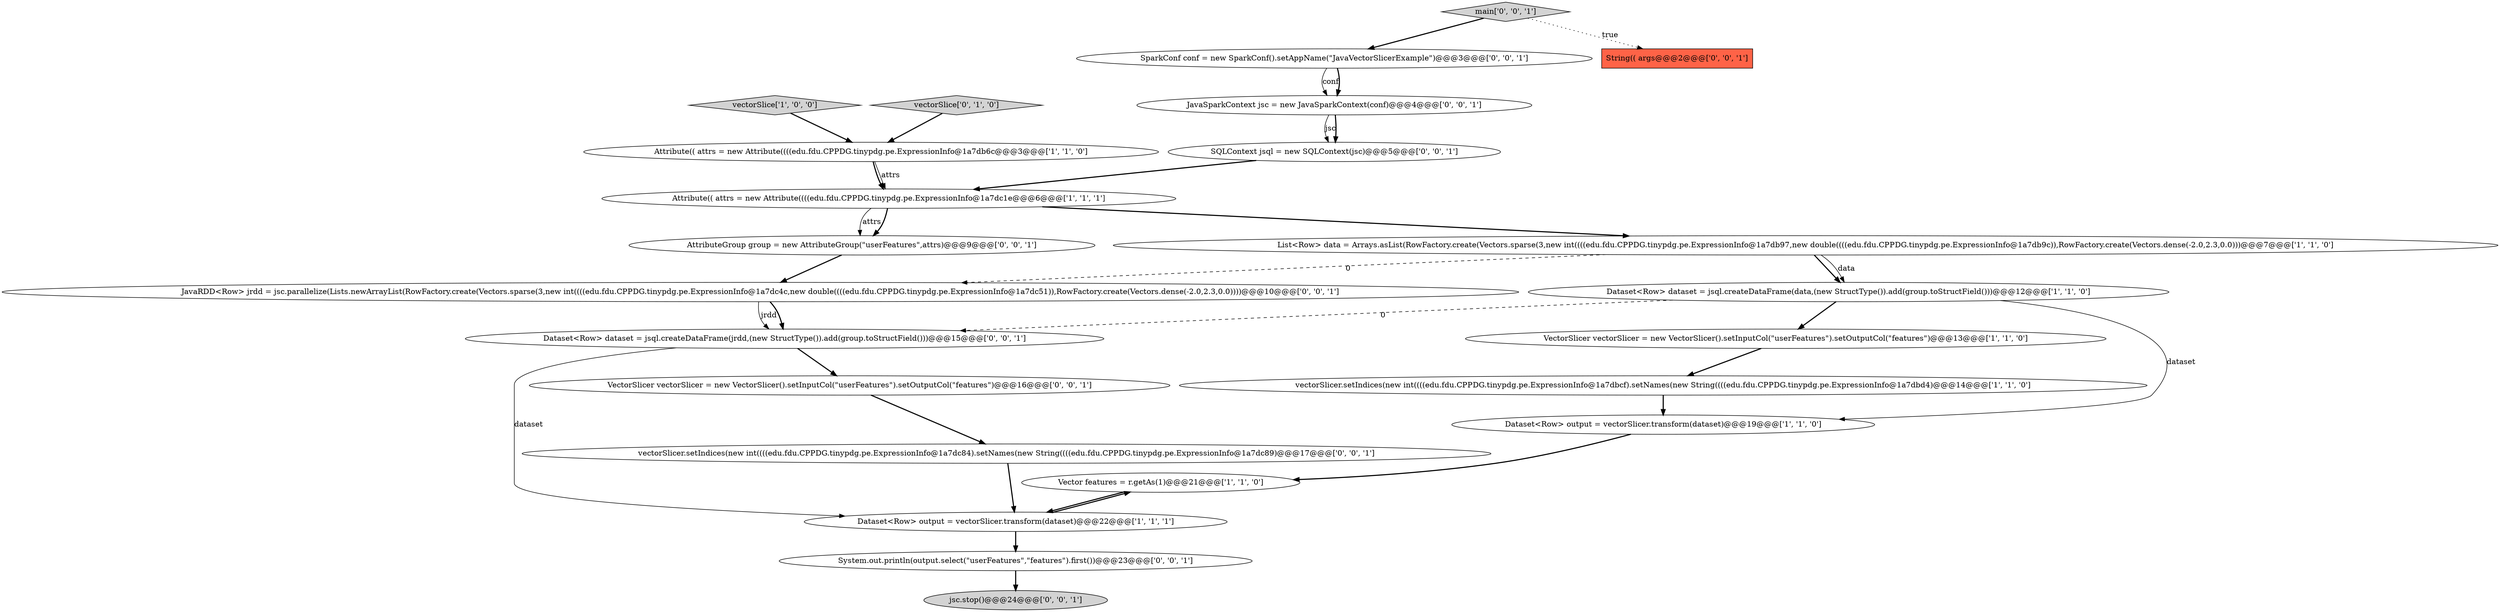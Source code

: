 digraph {
2 [style = filled, label = "Vector features = r.getAs(1)@@@21@@@['1', '1', '0']", fillcolor = white, shape = ellipse image = "AAA0AAABBB1BBB"];
3 [style = filled, label = "vectorSlice['1', '0', '0']", fillcolor = lightgray, shape = diamond image = "AAA0AAABBB1BBB"];
17 [style = filled, label = "AttributeGroup group = new AttributeGroup(\"userFeatures\",attrs)@@@9@@@['0', '0', '1']", fillcolor = white, shape = ellipse image = "AAA0AAABBB3BBB"];
12 [style = filled, label = "SparkConf conf = new SparkConf().setAppName(\"JavaVectorSlicerExample\")@@@3@@@['0', '0', '1']", fillcolor = white, shape = ellipse image = "AAA0AAABBB3BBB"];
9 [style = filled, label = "Dataset<Row> output = vectorSlicer.transform(dataset)@@@22@@@['1', '1', '1']", fillcolor = white, shape = ellipse image = "AAA0AAABBB1BBB"];
4 [style = filled, label = "vectorSlicer.setIndices(new int((((edu.fdu.CPPDG.tinypdg.pe.ExpressionInfo@1a7dbcf).setNames(new String((((edu.fdu.CPPDG.tinypdg.pe.ExpressionInfo@1a7dbd4)@@@14@@@['1', '1', '0']", fillcolor = white, shape = ellipse image = "AAA0AAABBB1BBB"];
13 [style = filled, label = "String(( args@@@2@@@['0', '0', '1']", fillcolor = tomato, shape = box image = "AAA0AAABBB3BBB"];
22 [style = filled, label = "main['0', '0', '1']", fillcolor = lightgray, shape = diamond image = "AAA0AAABBB3BBB"];
8 [style = filled, label = "VectorSlicer vectorSlicer = new VectorSlicer().setInputCol(\"userFeatures\").setOutputCol(\"features\")@@@13@@@['1', '1', '0']", fillcolor = white, shape = ellipse image = "AAA0AAABBB1BBB"];
7 [style = filled, label = "List<Row> data = Arrays.asList(RowFactory.create(Vectors.sparse(3,new int((((edu.fdu.CPPDG.tinypdg.pe.ExpressionInfo@1a7db97,new double((((edu.fdu.CPPDG.tinypdg.pe.ExpressionInfo@1a7db9c)),RowFactory.create(Vectors.dense(-2.0,2.3,0.0)))@@@7@@@['1', '1', '0']", fillcolor = white, shape = ellipse image = "AAA0AAABBB1BBB"];
15 [style = filled, label = "System.out.println(output.select(\"userFeatures\",\"features\").first())@@@23@@@['0', '0', '1']", fillcolor = white, shape = ellipse image = "AAA0AAABBB3BBB"];
6 [style = filled, label = "Dataset<Row> dataset = jsql.createDataFrame(data,(new StructType()).add(group.toStructField()))@@@12@@@['1', '1', '0']", fillcolor = white, shape = ellipse image = "AAA0AAABBB1BBB"];
20 [style = filled, label = "JavaSparkContext jsc = new JavaSparkContext(conf)@@@4@@@['0', '0', '1']", fillcolor = white, shape = ellipse image = "AAA0AAABBB3BBB"];
0 [style = filled, label = "Attribute(( attrs = new Attribute((((edu.fdu.CPPDG.tinypdg.pe.ExpressionInfo@1a7dc1e@@@6@@@['1', '1', '1']", fillcolor = white, shape = ellipse image = "AAA0AAABBB1BBB"];
14 [style = filled, label = "vectorSlicer.setIndices(new int((((edu.fdu.CPPDG.tinypdg.pe.ExpressionInfo@1a7dc84).setNames(new String((((edu.fdu.CPPDG.tinypdg.pe.ExpressionInfo@1a7dc89)@@@17@@@['0', '0', '1']", fillcolor = white, shape = ellipse image = "AAA0AAABBB3BBB"];
1 [style = filled, label = "Dataset<Row> output = vectorSlicer.transform(dataset)@@@19@@@['1', '1', '0']", fillcolor = white, shape = ellipse image = "AAA0AAABBB1BBB"];
10 [style = filled, label = "vectorSlice['0', '1', '0']", fillcolor = lightgray, shape = diamond image = "AAA0AAABBB2BBB"];
16 [style = filled, label = "JavaRDD<Row> jrdd = jsc.parallelize(Lists.newArrayList(RowFactory.create(Vectors.sparse(3,new int((((edu.fdu.CPPDG.tinypdg.pe.ExpressionInfo@1a7dc4c,new double((((edu.fdu.CPPDG.tinypdg.pe.ExpressionInfo@1a7dc51)),RowFactory.create(Vectors.dense(-2.0,2.3,0.0))))@@@10@@@['0', '0', '1']", fillcolor = white, shape = ellipse image = "AAA0AAABBB3BBB"];
5 [style = filled, label = "Attribute(( attrs = new Attribute((((edu.fdu.CPPDG.tinypdg.pe.ExpressionInfo@1a7db6c@@@3@@@['1', '1', '0']", fillcolor = white, shape = ellipse image = "AAA0AAABBB1BBB"];
18 [style = filled, label = "VectorSlicer vectorSlicer = new VectorSlicer().setInputCol(\"userFeatures\").setOutputCol(\"features\")@@@16@@@['0', '0', '1']", fillcolor = white, shape = ellipse image = "AAA0AAABBB3BBB"];
11 [style = filled, label = "Dataset<Row> dataset = jsql.createDataFrame(jrdd,(new StructType()).add(group.toStructField()))@@@15@@@['0', '0', '1']", fillcolor = white, shape = ellipse image = "AAA0AAABBB3BBB"];
19 [style = filled, label = "jsc.stop()@@@24@@@['0', '0', '1']", fillcolor = lightgray, shape = ellipse image = "AAA0AAABBB3BBB"];
21 [style = filled, label = "SQLContext jsql = new SQLContext(jsc)@@@5@@@['0', '0', '1']", fillcolor = white, shape = ellipse image = "AAA0AAABBB3BBB"];
20->21 [style = solid, label="jsc"];
0->17 [style = solid, label="attrs"];
8->4 [style = bold, label=""];
0->7 [style = bold, label=""];
7->6 [style = bold, label=""];
9->2 [style = bold, label=""];
9->15 [style = bold, label=""];
15->19 [style = bold, label=""];
11->18 [style = bold, label=""];
14->9 [style = bold, label=""];
6->8 [style = bold, label=""];
3->5 [style = bold, label=""];
4->1 [style = bold, label=""];
12->20 [style = solid, label="conf"];
20->21 [style = bold, label=""];
2->9 [style = bold, label=""];
5->0 [style = bold, label=""];
6->1 [style = solid, label="dataset"];
7->6 [style = solid, label="data"];
16->11 [style = solid, label="jrdd"];
12->20 [style = bold, label=""];
0->17 [style = bold, label=""];
22->13 [style = dotted, label="true"];
7->16 [style = dashed, label="0"];
6->11 [style = dashed, label="0"];
22->12 [style = bold, label=""];
18->14 [style = bold, label=""];
21->0 [style = bold, label=""];
17->16 [style = bold, label=""];
16->11 [style = bold, label=""];
11->9 [style = solid, label="dataset"];
5->0 [style = solid, label="attrs"];
1->2 [style = bold, label=""];
10->5 [style = bold, label=""];
}

